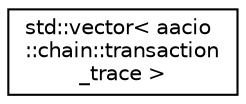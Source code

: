 digraph "Graphical Class Hierarchy"
{
  edge [fontname="Helvetica",fontsize="10",labelfontname="Helvetica",labelfontsize="10"];
  node [fontname="Helvetica",fontsize="10",shape=record];
  rankdir="LR";
  Node0 [label="std::vector\< aacio\l::chain::transaction\l_trace \>",height=0.2,width=0.4,color="black", fillcolor="white", style="filled",URL="$classstd_1_1vector.html"];
}
